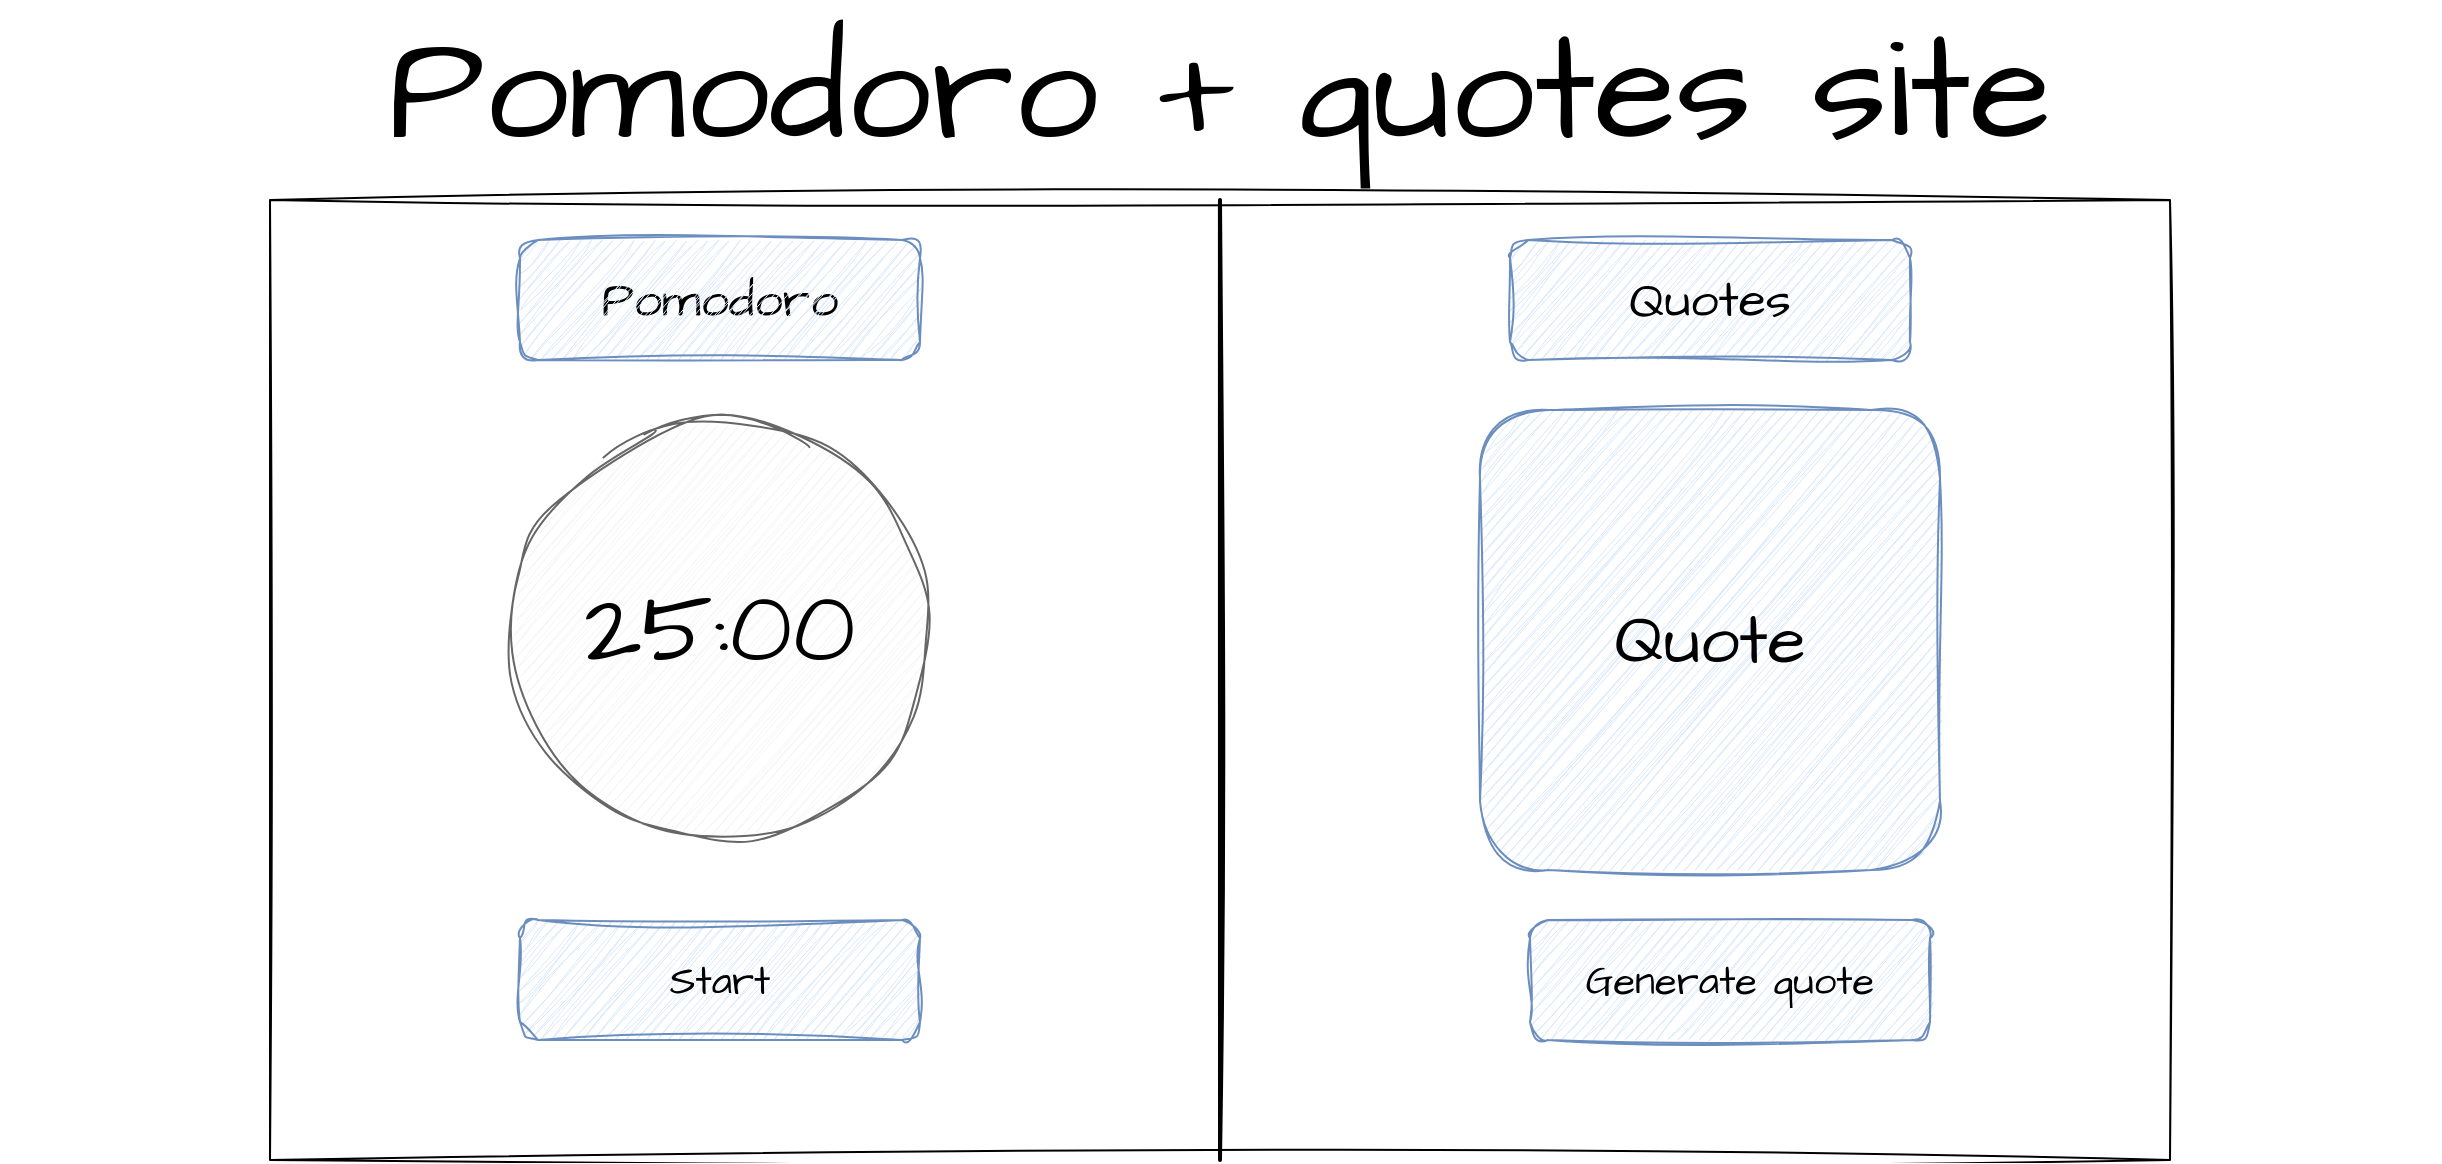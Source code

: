 <mxfile version="27.0.5">
  <diagram name="Страница — 1" id="2HmXO5ezQsSpTxoeU_Fa">
    <mxGraphModel dx="1303" dy="783" grid="1" gridSize="10" guides="1" tooltips="1" connect="1" arrows="1" fold="1" page="1" pageScale="1" pageWidth="1920" pageHeight="1080" math="0" shadow="0">
      <root>
        <mxCell id="0" />
        <mxCell id="1" parent="0" />
        <mxCell id="DtyolmoGbb-Pu7B4i4cN-1" value="" style="rounded=0;whiteSpace=wrap;html=1;sketch=1;hachureGap=4;jiggle=2;curveFitting=1;fontFamily=Architects Daughter;fontSource=https%3A%2F%2Ffonts.googleapis.com%2Fcss%3Ffamily%3DArchitects%2BDaughter;" vertex="1" parent="1">
          <mxGeometry x="240" y="120" width="950" height="480" as="geometry" />
        </mxCell>
        <mxCell id="DtyolmoGbb-Pu7B4i4cN-7" value="" style="ellipse;whiteSpace=wrap;html=1;aspect=fixed;sketch=1;hachureGap=4;jiggle=2;curveFitting=1;fontFamily=Architects Daughter;fontSource=https%3A%2F%2Ffonts.googleapis.com%2Fcss%3Ffamily%3DArchitects%2BDaughter;fillColor=#f5f5f5;strokeColor=#666666;fontColor=#333333;" vertex="1" parent="1">
          <mxGeometry x="360" y="230" width="210" height="210" as="geometry" />
        </mxCell>
        <mxCell id="DtyolmoGbb-Pu7B4i4cN-8" value="" style="rounded=1;whiteSpace=wrap;html=1;sketch=1;hachureGap=4;jiggle=2;curveFitting=1;fontFamily=Architects Daughter;fontSource=https%3A%2F%2Ffonts.googleapis.com%2Fcss%3Ffamily%3DArchitects%2BDaughter;fillColor=#dae8fc;strokeColor=#6c8ebf;" vertex="1" parent="1">
          <mxGeometry x="365" y="480" width="200" height="60" as="geometry" />
        </mxCell>
        <mxCell id="DtyolmoGbb-Pu7B4i4cN-9" value="&lt;font style=&quot;font-size: 20px;&quot;&gt;Start&lt;/font&gt;" style="text;html=1;align=center;verticalAlign=middle;whiteSpace=wrap;rounded=0;fontFamily=Architects Daughter;fontSource=https%3A%2F%2Ffonts.googleapis.com%2Fcss%3Ffamily%3DArchitects%2BDaughter;" vertex="1" parent="1">
          <mxGeometry x="435" y="495" width="60" height="30" as="geometry" />
        </mxCell>
        <mxCell id="DtyolmoGbb-Pu7B4i4cN-10" value="&lt;font style=&quot;font-size: 50px;&quot;&gt;25:00&lt;/font&gt;" style="text;html=1;align=center;verticalAlign=middle;whiteSpace=wrap;rounded=0;fontFamily=Architects Daughter;fontSource=https%3A%2F%2Ffonts.googleapis.com%2Fcss%3Ffamily%3DArchitects%2BDaughter;" vertex="1" parent="1">
          <mxGeometry x="435" y="320" width="60" height="30" as="geometry" />
        </mxCell>
        <mxCell id="DtyolmoGbb-Pu7B4i4cN-12" value="" style="line;strokeWidth=2;direction=south;html=1;sketch=1;hachureGap=4;jiggle=2;curveFitting=1;fontFamily=Architects Daughter;fontSource=https%3A%2F%2Ffonts.googleapis.com%2Fcss%3Ffamily%3DArchitects%2BDaughter;" vertex="1" parent="1">
          <mxGeometry x="710" y="120" width="10" height="480" as="geometry" />
        </mxCell>
        <mxCell id="DtyolmoGbb-Pu7B4i4cN-13" value="&lt;font style=&quot;font-size: 25px;&quot;&gt;Pomodoro&lt;/font&gt;" style="text;html=1;align=center;verticalAlign=middle;whiteSpace=wrap;rounded=0;fontFamily=Architects Daughter;fontSource=https%3A%2F%2Ffonts.googleapis.com%2Fcss%3Ffamily%3DArchitects%2BDaughter;" vertex="1" parent="1">
          <mxGeometry x="435" y="155" width="60" height="30" as="geometry" />
        </mxCell>
        <mxCell id="DtyolmoGbb-Pu7B4i4cN-14" value="" style="rounded=1;whiteSpace=wrap;html=1;sketch=1;hachureGap=4;jiggle=2;curveFitting=1;fontFamily=Architects Daughter;fontSource=https%3A%2F%2Ffonts.googleapis.com%2Fcss%3Ffamily%3DArchitects%2BDaughter;fillColor=#dae8fc;strokeColor=#6c8ebf;" vertex="1" parent="1">
          <mxGeometry x="365" y="140" width="200" height="60" as="geometry" />
        </mxCell>
        <mxCell id="DtyolmoGbb-Pu7B4i4cN-15" value="" style="rounded=1;whiteSpace=wrap;html=1;sketch=1;hachureGap=4;jiggle=2;curveFitting=1;fontFamily=Architects Daughter;fontSource=https%3A%2F%2Ffonts.googleapis.com%2Fcss%3Ffamily%3DArchitects%2BDaughter;fillColor=#dae8fc;strokeColor=#6c8ebf;" vertex="1" parent="1">
          <mxGeometry x="860" y="140" width="200" height="60" as="geometry" />
        </mxCell>
        <mxCell id="DtyolmoGbb-Pu7B4i4cN-16" value="&lt;font style=&quot;font-size: 25px;&quot;&gt;Quotes&lt;/font&gt;" style="text;html=1;align=center;verticalAlign=middle;whiteSpace=wrap;rounded=0;fontFamily=Architects Daughter;fontSource=https%3A%2F%2Ffonts.googleapis.com%2Fcss%3Ffamily%3DArchitects%2BDaughter;" vertex="1" parent="1">
          <mxGeometry x="930" y="155" width="60" height="30" as="geometry" />
        </mxCell>
        <mxCell id="DtyolmoGbb-Pu7B4i4cN-17" value="" style="rounded=1;whiteSpace=wrap;html=1;sketch=1;hachureGap=4;jiggle=2;curveFitting=1;fontFamily=Architects Daughter;fontSource=https%3A%2F%2Ffonts.googleapis.com%2Fcss%3Ffamily%3DArchitects%2BDaughter;fillColor=#dae8fc;strokeColor=#6c8ebf;" vertex="1" parent="1">
          <mxGeometry x="845" y="225" width="230" height="230" as="geometry" />
        </mxCell>
        <mxCell id="DtyolmoGbb-Pu7B4i4cN-18" value="&lt;font style=&quot;font-size: 35px;&quot;&gt;Quote&lt;/font&gt;" style="text;html=1;align=center;verticalAlign=middle;whiteSpace=wrap;rounded=0;fontFamily=Architects Daughter;fontSource=https%3A%2F%2Ffonts.googleapis.com%2Fcss%3Ffamily%3DArchitects%2BDaughter;" vertex="1" parent="1">
          <mxGeometry x="930" y="325" width="60" height="30" as="geometry" />
        </mxCell>
        <mxCell id="DtyolmoGbb-Pu7B4i4cN-19" value="" style="rounded=1;whiteSpace=wrap;html=1;sketch=1;hachureGap=4;jiggle=2;curveFitting=1;fontFamily=Architects Daughter;fontSource=https%3A%2F%2Ffonts.googleapis.com%2Fcss%3Ffamily%3DArchitects%2BDaughter;fillColor=#dae8fc;strokeColor=#6c8ebf;" vertex="1" parent="1">
          <mxGeometry x="870" y="480" width="200" height="60" as="geometry" />
        </mxCell>
        <mxCell id="DtyolmoGbb-Pu7B4i4cN-20" value="&lt;font style=&quot;font-size: 20px;&quot;&gt;Generate quote&lt;/font&gt;" style="text;html=1;align=center;verticalAlign=middle;whiteSpace=wrap;rounded=0;fontFamily=Architects Daughter;fontSource=https%3A%2F%2Ffonts.googleapis.com%2Fcss%3Ffamily%3DArchitects%2BDaughter;" vertex="1" parent="1">
          <mxGeometry x="870" y="495" width="200" height="30" as="geometry" />
        </mxCell>
        <mxCell id="DtyolmoGbb-Pu7B4i4cN-21" value="&lt;font style=&quot;font-size: 75px;&quot;&gt;Pomodoro + quotes site&lt;/font&gt;" style="text;html=1;align=center;verticalAlign=middle;whiteSpace=wrap;rounded=0;fontFamily=Architects Daughter;fontSource=https%3A%2F%2Ffonts.googleapis.com%2Fcss%3Ffamily%3DArchitects%2BDaughter;" vertex="1" parent="1">
          <mxGeometry x="105" y="50" width="1220" height="30" as="geometry" />
        </mxCell>
      </root>
    </mxGraphModel>
  </diagram>
</mxfile>
